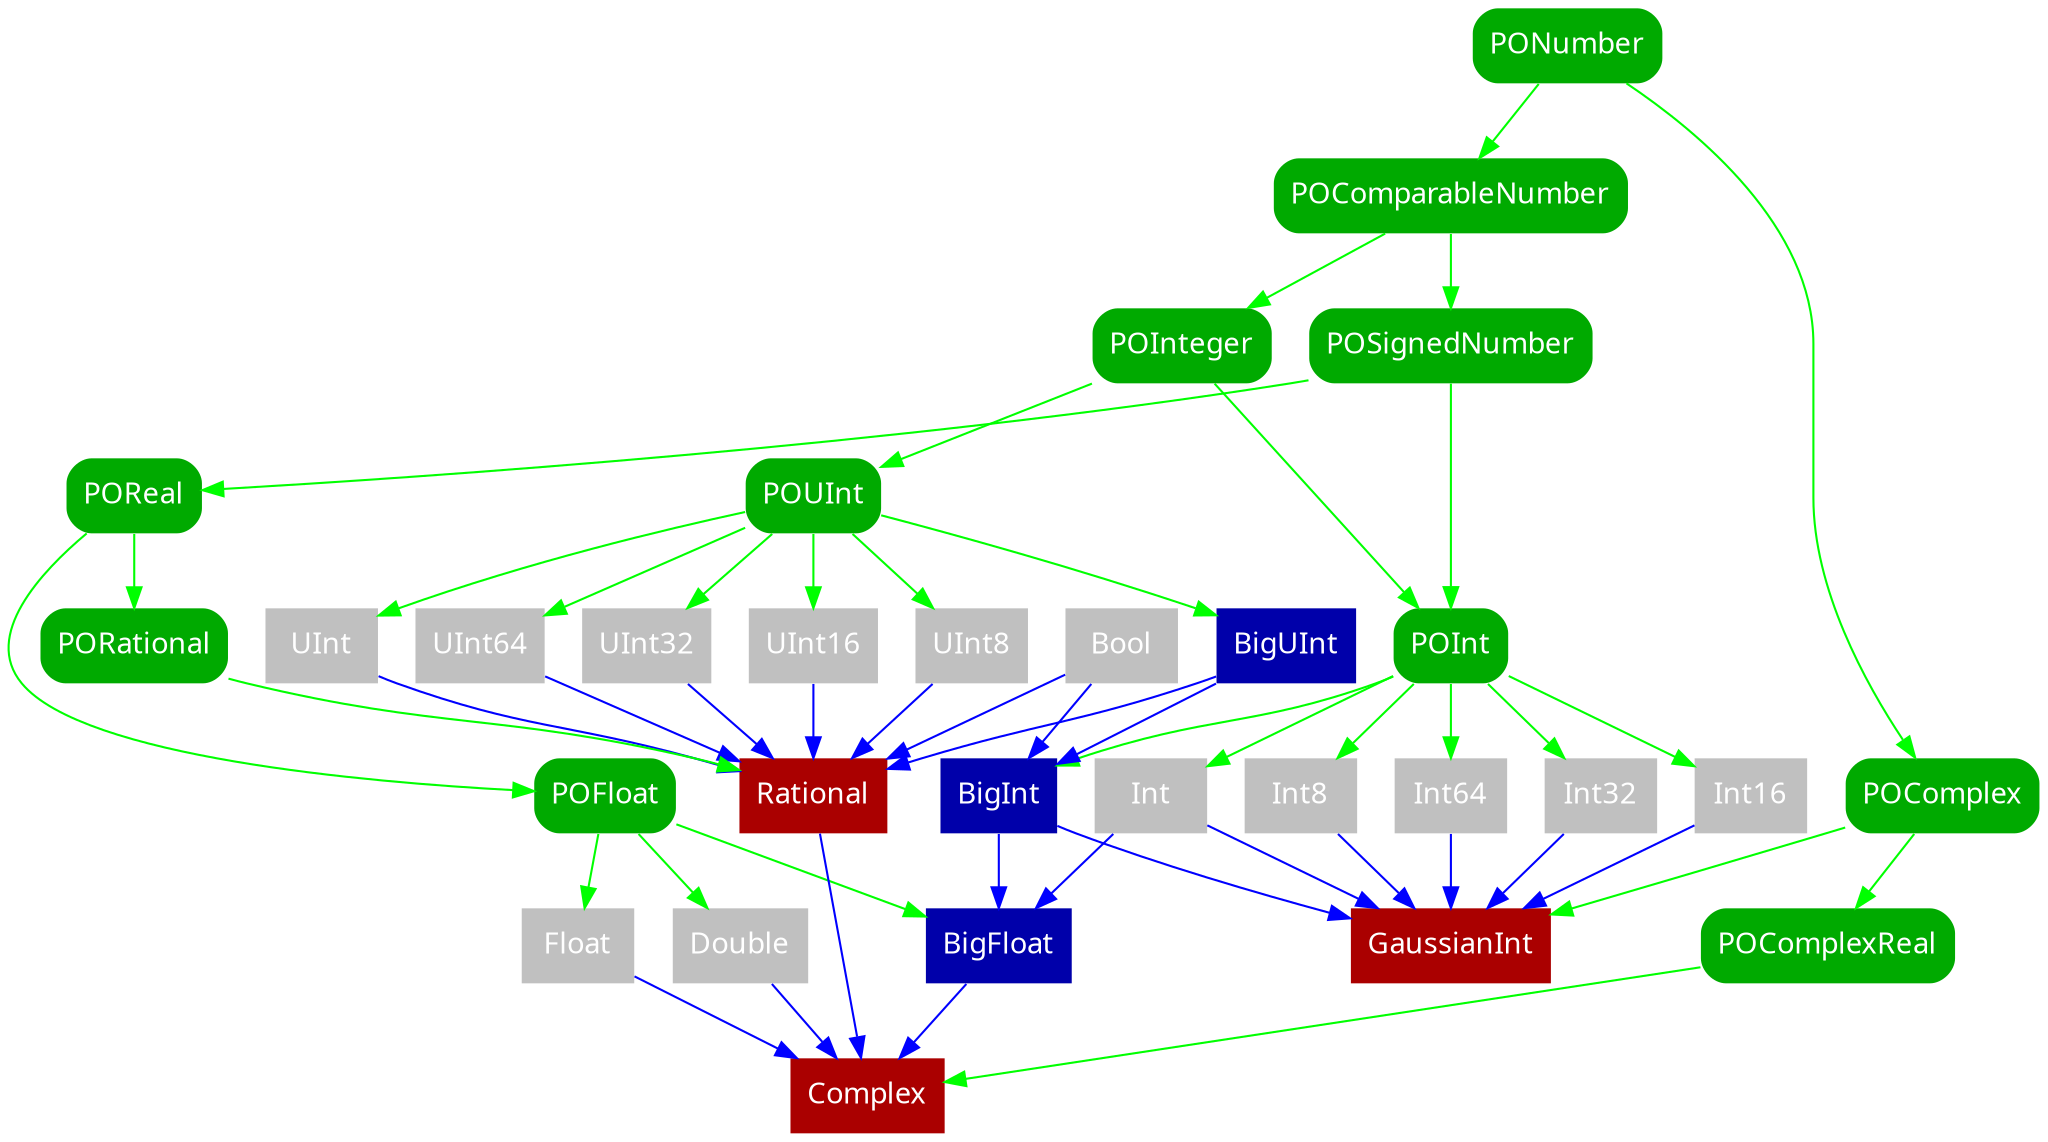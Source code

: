 digraph typetree {
  node [
    shape = box
    style = "filled, rounded"
    peripheries = 0
    fontname = "San Francisco"
    fontcolor = white
    fillcolor = "#aaaaaa"
  ]
  edge [
     color = green
  ]
  node [ fillcolor = gray style = "filled"]
  Bool
  Int64 Int32 Int16 Int8 Int UInt64 UInt32 UInt16 UInt8 UInt
  Double Float
  node [ fillcolor = "#00aa00" style = "filled, rounded"]
  PONumber POComparableNumber POSignedNumber POInteger
  POUInt POInt POReal POFloat POComplex POComplexReal PORational
  node [ fillcolor = "#0000aa" style="filled"]
  BigUInt BigInt BigFloat
  node [ fillcolor = "#aa0000" style="filled"]
  GaussianInt Complex Rational

  BigFloat -> Complex  [ color = blue ]
  BigInt -> BigFloat [ color = blue ]
  BigInt -> GaussianInt [ color = blue ]
  BigUInt -> BigInt [ color = blue ]
  BigUInt -> Rational [ color = blue ]
  Bool -> BigInt [ color = blue ]
  Bool -> Rational [ color = blue ]
  Double -> Complex  [ color = blue ]
  Float -> Complex  [ color = blue ]
  Int -> BigFloat [ color = blue ]
  Int -> GaussianInt [ color = blue ]
  Int16 -> GaussianInt [ color = blue ]
  Int32 -> GaussianInt [ color = blue ]
  Int64 -> GaussianInt [ color = blue ]
  Int8 -> GaussianInt [ color = blue ]
  POComparableNumber -> POInteger
  POComparableNumber -> POSignedNumber
  POComplex -> GaussianInt
  POComplex -> POComplexReal
  POComplexReal -> Complex
  POFloat -> BigFloat
  POFloat -> Double
  POFloat -> Float
  POInt -> BigInt
  POInt -> Int
  POInt -> Int16
  POInt -> Int32
  POInt -> Int64
  POInt -> Int8
  POInteger -> POInt  [ color = green ]
  POInteger -> POUInt
  PONumber -> POComparableNumber
  PONumber -> POComplex
  PORational -> Rational
  POReal -> POFloat
  POReal -> PORational
  POSignedNumber -> POInt
  POSignedNumber -> POReal
  POUInt -> BigUInt
  POUInt -> UInt
  POUInt -> UInt16
  POUInt -> UInt32
  POUInt -> UInt64
  POUInt -> UInt8
  Rational -> Complex [ color = blue ]
  UInt -> Rational [ color = blue ]
  UInt16 -> Rational [ color = blue ]
  UInt32 -> Rational [ color = blue ]
  UInt64 -> Rational [ color = blue ]
  UInt8  -> Rational [ color = blue ]
}
